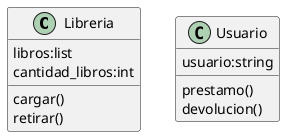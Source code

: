 @startuml

class Libreria{
libros:list
cantidad_libros:int
cargar()
retirar()
}

class Usuario{
usuario:string
prestamo()
devolucion()
}

@enduml

Libreria --* Usuario
